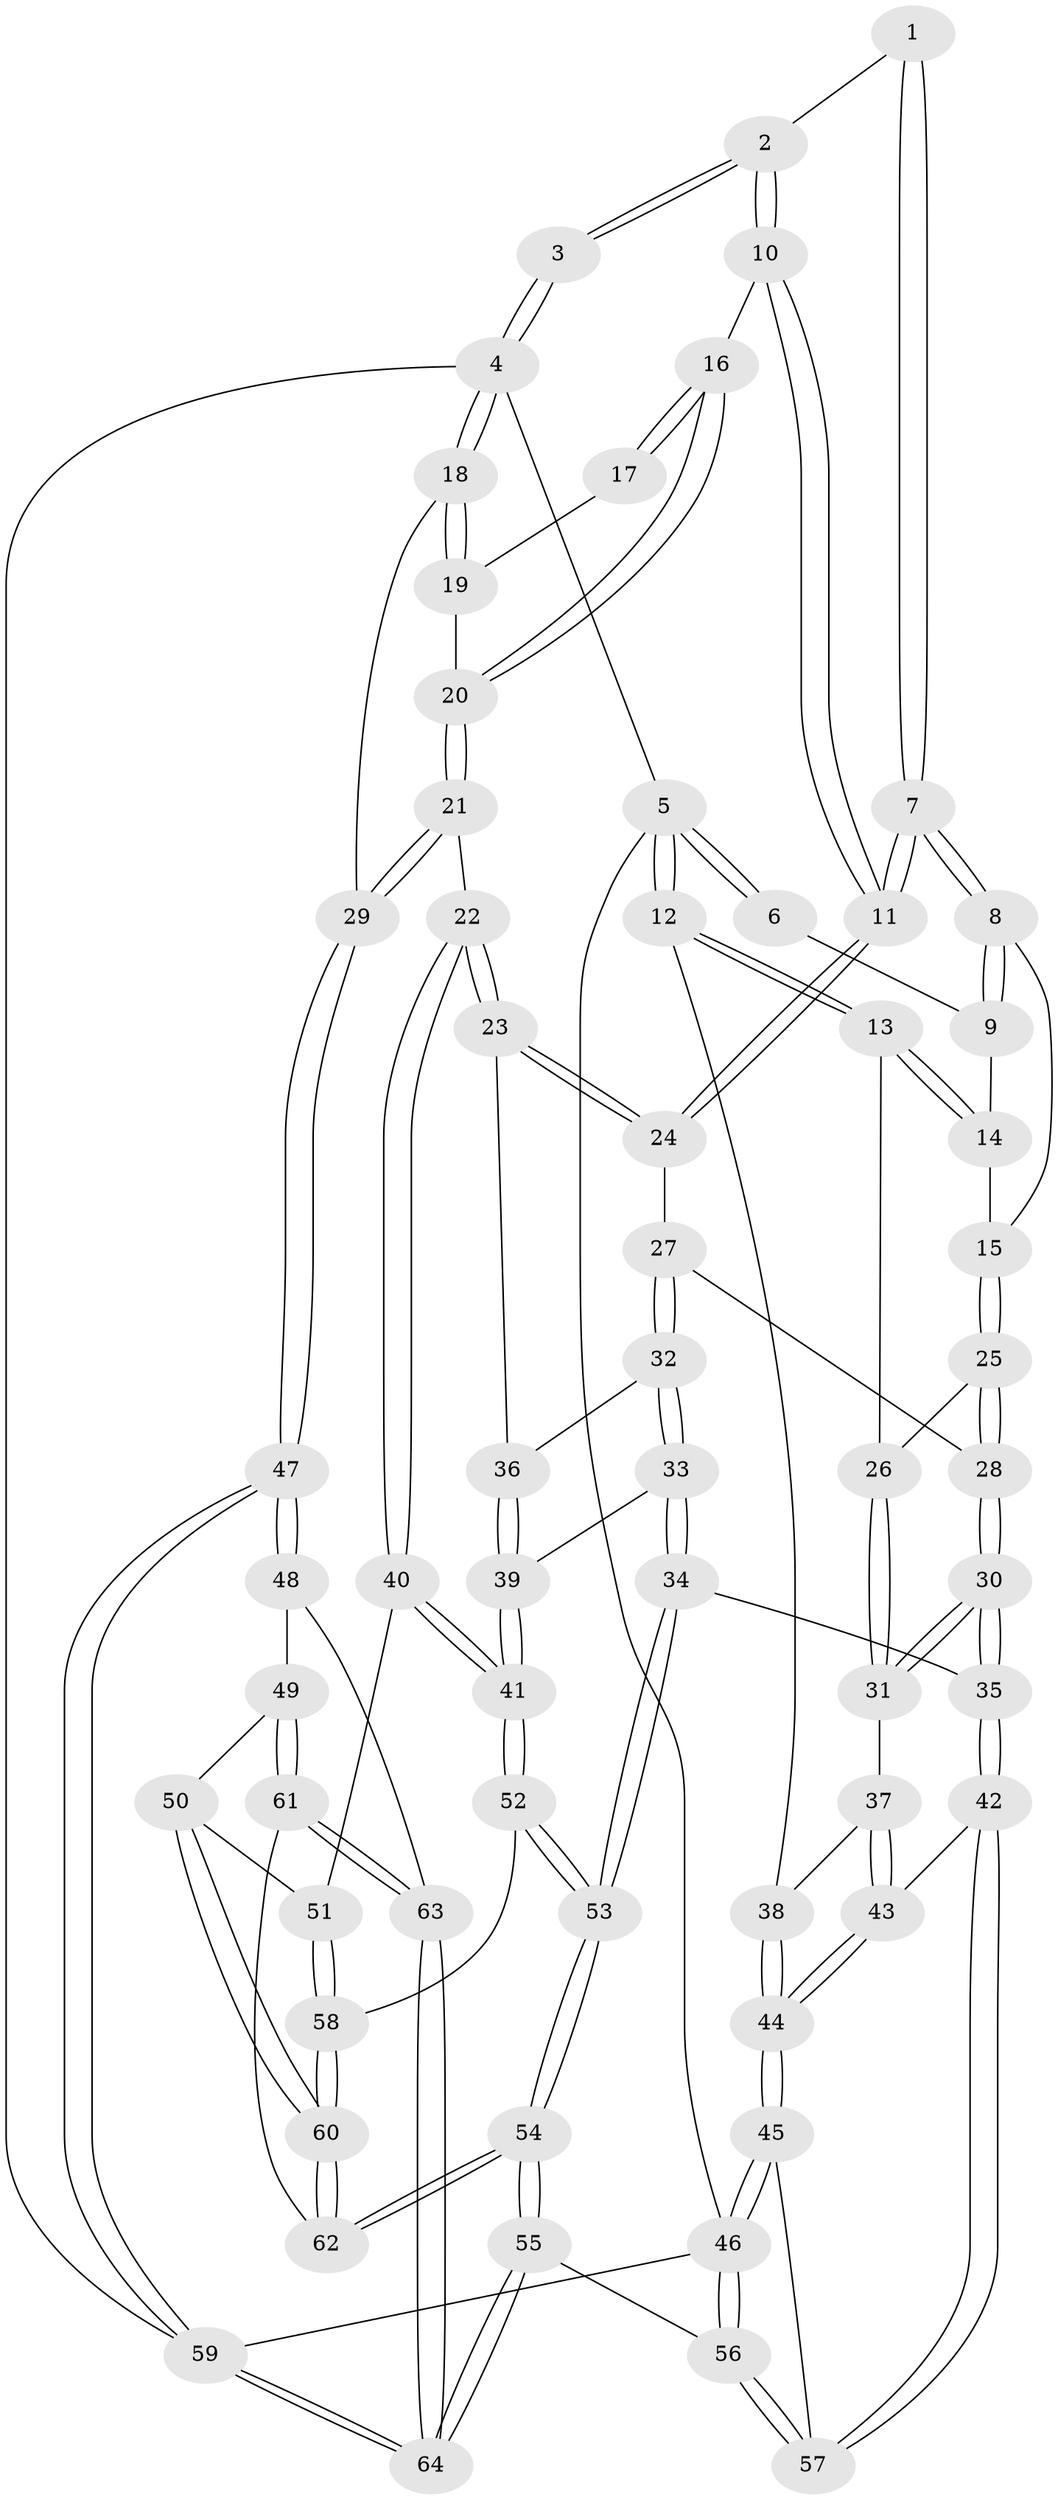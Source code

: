 // coarse degree distribution, {4: 0.25, 3: 0.11363636363636363, 6: 0.20454545454545456, 7: 0.022727272727272728, 5: 0.4090909090909091}
// Generated by graph-tools (version 1.1) at 2025/21/03/04/25 18:21:26]
// undirected, 64 vertices, 157 edges
graph export_dot {
graph [start="1"]
  node [color=gray90,style=filled];
  1 [pos="+0.5374707851379656+0"];
  2 [pos="+0.6061452121002362+0"];
  3 [pos="+1+0"];
  4 [pos="+1+0"];
  5 [pos="+0+0"];
  6 [pos="+0.3073629106095711+0"];
  7 [pos="+0.42939832924398624+0.23987598453741285"];
  8 [pos="+0.3916246207743352+0.22247137744385836"];
  9 [pos="+0.2831811754938283+0.02637184995015555"];
  10 [pos="+0.6855862801376047+0.1506127741947181"];
  11 [pos="+0.4881012771158453+0.28462589035218544"];
  12 [pos="+0+0.29905888666163055"];
  13 [pos="+0+0.28337337388693423"];
  14 [pos="+0.19700083263620377+0.13859095882968664"];
  15 [pos="+0.27825870943907394+0.28224967939751405"];
  16 [pos="+0.7030933435855574+0.16281326878272004"];
  17 [pos="+0.9219603138246725+0.04396138454520745"];
  18 [pos="+1+0.19253193368794683"];
  19 [pos="+0.9309277894147844+0.1924016922763112"];
  20 [pos="+0.7860692437552191+0.2591454519164607"];
  21 [pos="+0.8229966410112198+0.44241166134483645"];
  22 [pos="+0.8065955997393761+0.45870565106892114"];
  23 [pos="+0.5414650907070226+0.4563578393580419"];
  24 [pos="+0.48773992057488735+0.29122773324547585"];
  25 [pos="+0.24171435694472568+0.3405575447343806"];
  26 [pos="+0.195430537643604+0.34636641207604413"];
  27 [pos="+0.3194671079409052+0.4053332147641593"];
  28 [pos="+0.3122909292642817+0.4037961998625865"];
  29 [pos="+1+0.47980631281207287"];
  30 [pos="+0.21716736060454192+0.5483172665404376"];
  31 [pos="+0.20061086761767055+0.5404190735572167"];
  32 [pos="+0.3241554312776732+0.41140637746555003"];
  33 [pos="+0.3678256512745662+0.5699452062409743"];
  34 [pos="+0.2987649676870067+0.6146463076948355"];
  35 [pos="+0.2757766177221089+0.6140226704184272"];
  36 [pos="+0.5128112303427139+0.49666756694662456"];
  37 [pos="+0.08118819537982287+0.5327633264996889"];
  38 [pos="+0+0.32290039552289107"];
  39 [pos="+0.4928024013809243+0.5439547098067996"];
  40 [pos="+0.7821682198733345+0.5730057263891514"];
  41 [pos="+0.5587456299154703+0.7057025347768062"];
  42 [pos="+0.15484229140724423+0.7810972006349628"];
  43 [pos="+0.0695563270160164+0.7248929070009122"];
  44 [pos="+0+0.740167053445044"];
  45 [pos="+0+0.9727584318966623"];
  46 [pos="+0+1"];
  47 [pos="+1+0.7425024907422164"];
  48 [pos="+1+0.7521284201975355"];
  49 [pos="+0.9703708459744731+0.7491473272966068"];
  50 [pos="+0.922389006697195+0.729872012413774"];
  51 [pos="+0.8089460876971564+0.653547722026384"];
  52 [pos="+0.5515552785019502+0.7473227791527144"];
  53 [pos="+0.4745865934572094+0.8649077268906048"];
  54 [pos="+0.4472806091741386+0.978143995563788"];
  55 [pos="+0.4040381251865352+1"];
  56 [pos="+0.31195798972226807+1"];
  57 [pos="+0.16738652638513105+0.8203377794625424"];
  58 [pos="+0.7528366572697325+0.7813076201618941"];
  59 [pos="+1+1"];
  60 [pos="+0.7759663353550288+0.8320821539046049"];
  61 [pos="+0.8196546308016619+0.8947733847165856"];
  62 [pos="+0.7810412157721146+0.8558414184683747"];
  63 [pos="+0.8376640015481432+0.9419959404954245"];
  64 [pos="+0.9138297675754641+1"];
  1 -- 2;
  1 -- 7;
  1 -- 7;
  2 -- 3;
  2 -- 3;
  2 -- 10;
  2 -- 10;
  3 -- 4;
  3 -- 4;
  4 -- 5;
  4 -- 18;
  4 -- 18;
  4 -- 59;
  5 -- 6;
  5 -- 6;
  5 -- 12;
  5 -- 12;
  5 -- 46;
  6 -- 9;
  7 -- 8;
  7 -- 8;
  7 -- 11;
  7 -- 11;
  8 -- 9;
  8 -- 9;
  8 -- 15;
  9 -- 14;
  10 -- 11;
  10 -- 11;
  10 -- 16;
  11 -- 24;
  11 -- 24;
  12 -- 13;
  12 -- 13;
  12 -- 38;
  13 -- 14;
  13 -- 14;
  13 -- 26;
  14 -- 15;
  15 -- 25;
  15 -- 25;
  16 -- 17;
  16 -- 17;
  16 -- 20;
  16 -- 20;
  17 -- 19;
  18 -- 19;
  18 -- 19;
  18 -- 29;
  19 -- 20;
  20 -- 21;
  20 -- 21;
  21 -- 22;
  21 -- 29;
  21 -- 29;
  22 -- 23;
  22 -- 23;
  22 -- 40;
  22 -- 40;
  23 -- 24;
  23 -- 24;
  23 -- 36;
  24 -- 27;
  25 -- 26;
  25 -- 28;
  25 -- 28;
  26 -- 31;
  26 -- 31;
  27 -- 28;
  27 -- 32;
  27 -- 32;
  28 -- 30;
  28 -- 30;
  29 -- 47;
  29 -- 47;
  30 -- 31;
  30 -- 31;
  30 -- 35;
  30 -- 35;
  31 -- 37;
  32 -- 33;
  32 -- 33;
  32 -- 36;
  33 -- 34;
  33 -- 34;
  33 -- 39;
  34 -- 35;
  34 -- 53;
  34 -- 53;
  35 -- 42;
  35 -- 42;
  36 -- 39;
  36 -- 39;
  37 -- 38;
  37 -- 43;
  37 -- 43;
  38 -- 44;
  38 -- 44;
  39 -- 41;
  39 -- 41;
  40 -- 41;
  40 -- 41;
  40 -- 51;
  41 -- 52;
  41 -- 52;
  42 -- 43;
  42 -- 57;
  42 -- 57;
  43 -- 44;
  43 -- 44;
  44 -- 45;
  44 -- 45;
  45 -- 46;
  45 -- 46;
  45 -- 57;
  46 -- 56;
  46 -- 56;
  46 -- 59;
  47 -- 48;
  47 -- 48;
  47 -- 59;
  47 -- 59;
  48 -- 49;
  48 -- 63;
  49 -- 50;
  49 -- 61;
  49 -- 61;
  50 -- 51;
  50 -- 60;
  50 -- 60;
  51 -- 58;
  51 -- 58;
  52 -- 53;
  52 -- 53;
  52 -- 58;
  53 -- 54;
  53 -- 54;
  54 -- 55;
  54 -- 55;
  54 -- 62;
  54 -- 62;
  55 -- 56;
  55 -- 64;
  55 -- 64;
  56 -- 57;
  56 -- 57;
  58 -- 60;
  58 -- 60;
  59 -- 64;
  59 -- 64;
  60 -- 62;
  60 -- 62;
  61 -- 62;
  61 -- 63;
  61 -- 63;
  63 -- 64;
  63 -- 64;
}
